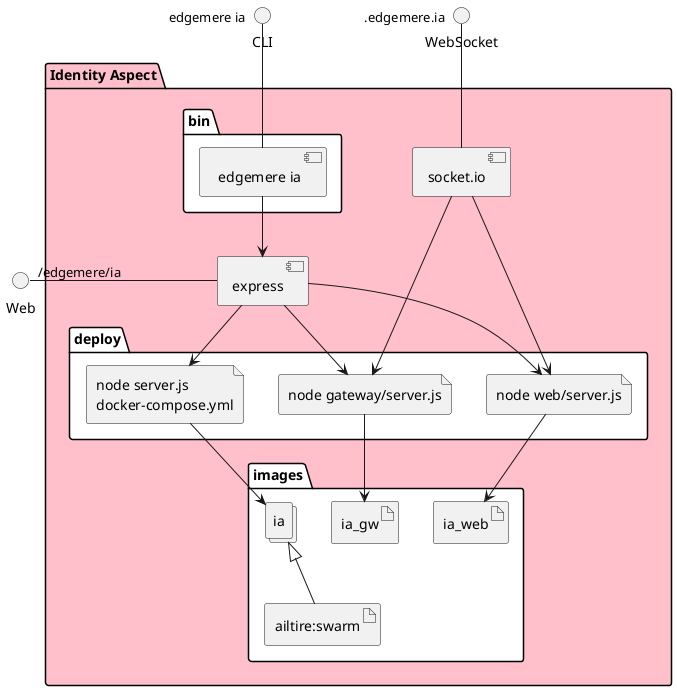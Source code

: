 @startuml
  interface CLI
  interface Web
  interface WebSocket
package "Identity Aspect" #pink {
  component express as REST
  component socket.io as socket
  folder bin #ffffff {
    component " edgemere ia" as binName
  }
  binName --> REST

  folder deploy #ffffff {
      file "node server.js\ndocker-compose.yml" as ia_container
      REST --> ia_container

  
    file "node web/server.js" as web_container
    REST --> web_container
    socket ---> web_container
  
    file "node gateway/server.js" as gateway_container
    REST --> gateway_container
    socket ---> gateway_container
  
  }
  folder images #ffffff {
    collections "ia" as iaimage
    artifact "ailtire:swarm" as ailtireswarm
    iaimage <|-- ailtireswarm
    ia_container --> iaimage

  
      artifact ia_web
      web_container --> ia_web
    
      artifact ia_gw
      gateway_container --> ia_gw
    
  }
}
CLI " edgemere ia" -- binName
Web "/edgemere/ia" - REST
WebSocket ".edgemere.ia" -- socket

@enduml
